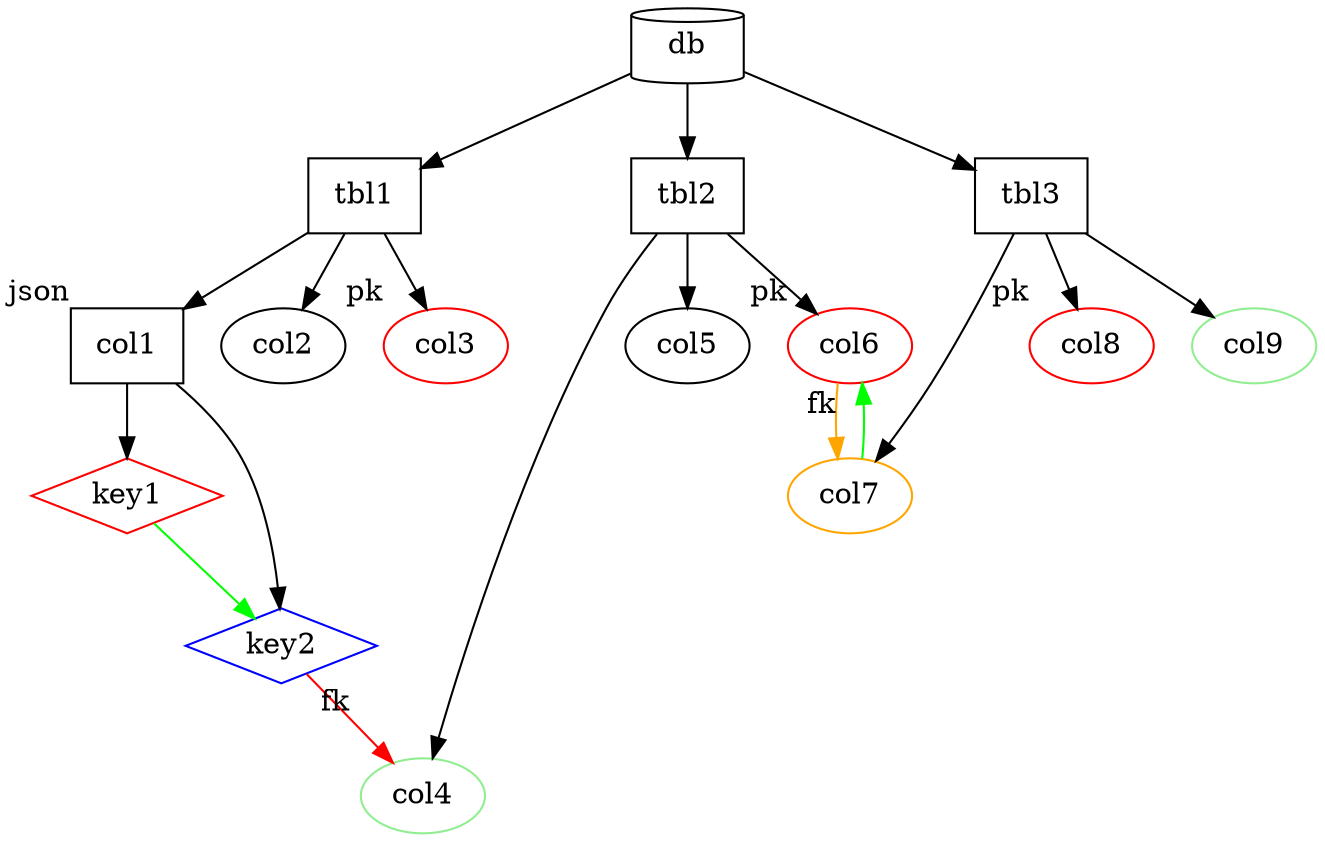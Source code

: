 strict digraph example {
    db [shape=cylinder]
    tbl1 [shape=box]
    tbl2 [shape=box]
    tbl3 [shape=box]
    col1 [shape=box, xlabel=json]
    col2 [shape=oval]
    col3 [shape=oval, xlabel=pk, color=red]
    col4 [shape=oval, color=lightgreen]
    col5 [shape=oval]
    col6 [shape=oval, xlabel=pk, color=red]
    col7 [shape=oval, color=orange]
    col8 [shape=oval, xlabel=pk, color=red]
    col9 [shape=oval, color=lightgreen]
    key1 [shape=diamond, color=red]
    key2 [shape=diamond, color=blue]

    db -> tbl1
    db -> tbl2
    db -> tbl3

    tbl1 -> col1
    tbl1 -> col2
    tbl1 -> col3
    col1 -> key1
    col1 -> key2

    tbl2 -> col4
    tbl2 -> col5
    tbl2 -> col6

    tbl3 -> col7
    tbl3 -> col8
    tbl3 -> col9

    key1 -> key2 [color=green]
    key2 -> col4 [color=red, xlabel=fk]
    col6 -> col7 [color=orange, xlabel=fk]
    col7 -> col6 [color=green]
}
